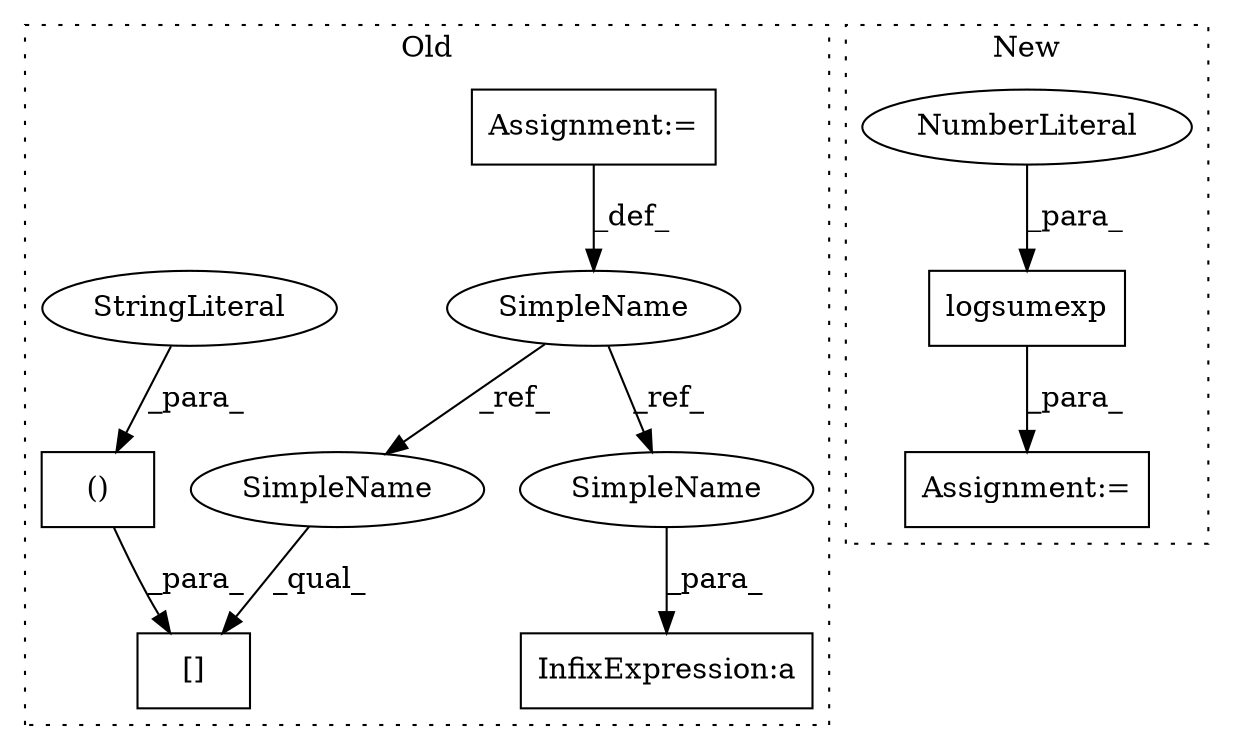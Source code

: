 digraph G {
subgraph cluster0 {
1 [label="()" a="106" s="3365" l="33" shape="box"];
4 [label="[]" a="2" s="3358,3398" l="7,2" shape="box"];
5 [label="Assignment:=" a="7" s="3305" l="1" shape="box"];
6 [label="InfixExpression:a" a="27" s="3336" l="3" shape="box"];
7 [label="SimpleName" a="42" s="3304" l="1" shape="ellipse"];
8 [label="StringLiteral" a="45" s="3382" l="16" shape="ellipse"];
10 [label="SimpleName" a="42" s="3358" l="1" shape="ellipse"];
11 [label="SimpleName" a="42" s="3335" l="1" shape="ellipse"];
label = "Old";
style="dotted";
}
subgraph cluster1 {
2 [label="logsumexp" a="32" s="3205,3216" l="10,1" shape="box"];
3 [label="NumberLiteral" a="34" s="3215" l="1" shape="ellipse"];
9 [label="Assignment:=" a="7" s="3330" l="1" shape="box"];
label = "New";
style="dotted";
}
1 -> 4 [label="_para_"];
2 -> 9 [label="_para_"];
3 -> 2 [label="_para_"];
5 -> 7 [label="_def_"];
7 -> 11 [label="_ref_"];
7 -> 10 [label="_ref_"];
8 -> 1 [label="_para_"];
10 -> 4 [label="_qual_"];
11 -> 6 [label="_para_"];
}